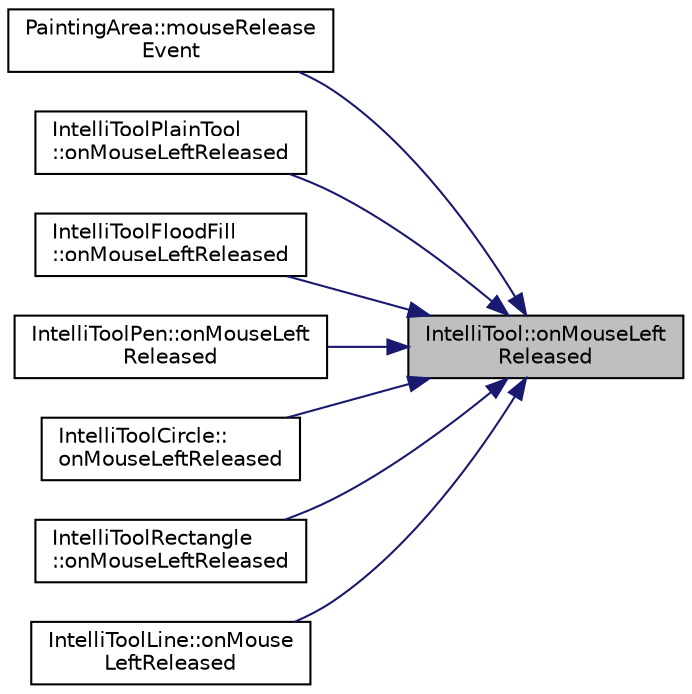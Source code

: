digraph "IntelliTool::onMouseLeftReleased"
{
 // LATEX_PDF_SIZE
  edge [fontname="Helvetica",fontsize="10",labelfontname="Helvetica",labelfontsize="10"];
  node [fontname="Helvetica",fontsize="10",shape=record];
  rankdir="RL";
  Node1 [label="IntelliTool::onMouseLeft\lReleased",height=0.2,width=0.4,color="black", fillcolor="grey75", style="filled", fontcolor="black",tooltip="A function managing the left click Released of a Mouse. Call this in child classes!"];
  Node1 -> Node2 [dir="back",color="midnightblue",fontsize="10",style="solid",fontname="Helvetica"];
  Node2 [label="PaintingArea::mouseRelease\lEvent",height=0.2,width=0.4,color="black", fillcolor="white", style="filled",URL="$class_painting_area.html#a35b5df914acb608cc29717659793359c",tooltip=" "];
  Node1 -> Node3 [dir="back",color="midnightblue",fontsize="10",style="solid",fontname="Helvetica"];
  Node3 [label="IntelliToolPlainTool\l::onMouseLeftReleased",height=0.2,width=0.4,color="black", fillcolor="white", style="filled",URL="$class_intelli_tool_plain_tool.html#ac23f5d0f07e42fd7c2ea3fc1347da400",tooltip="A function managing the left click Released of a Mouse. Call this in child classes!"];
  Node1 -> Node4 [dir="back",color="midnightblue",fontsize="10",style="solid",fontname="Helvetica"];
  Node4 [label="IntelliToolFloodFill\l::onMouseLeftReleased",height=0.2,width=0.4,color="black", fillcolor="white", style="filled",URL="$class_intelli_tool_flood_fill.html#a7438ef96c6c36068bce76e2364e8594c",tooltip="A function managing the left click Released of a Mouse. Call this in child classes!"];
  Node1 -> Node5 [dir="back",color="midnightblue",fontsize="10",style="solid",fontname="Helvetica"];
  Node5 [label="IntelliToolPen::onMouseLeft\lReleased",height=0.2,width=0.4,color="black", fillcolor="white", style="filled",URL="$class_intelli_tool_pen.html#abda7a22b9766fa4ad254324a53cab94d",tooltip="A function managing the left click Released of a Mouse. Call this in child classes!"];
  Node1 -> Node6 [dir="back",color="midnightblue",fontsize="10",style="solid",fontname="Helvetica"];
  Node6 [label="IntelliToolCircle::\lonMouseLeftReleased",height=0.2,width=0.4,color="black", fillcolor="white", style="filled",URL="$class_intelli_tool_circle.html#ad8e438ec997c57262b5efc2db4cee1a3",tooltip="A function managing the left click Released of a Mouse. Call this in child classes!"];
  Node1 -> Node7 [dir="back",color="midnightblue",fontsize="10",style="solid",fontname="Helvetica"];
  Node7 [label="IntelliToolRectangle\l::onMouseLeftReleased",height=0.2,width=0.4,color="black", fillcolor="white", style="filled",URL="$class_intelli_tool_rectangle.html#a94460e3ff1c19e80bde922c55f53cc43",tooltip="A function managing the left click Released of a Mouse. Call this in child classes!"];
  Node1 -> Node8 [dir="back",color="midnightblue",fontsize="10",style="solid",fontname="Helvetica"];
  Node8 [label="IntelliToolLine::onMouse\lLeftReleased",height=0.2,width=0.4,color="black", fillcolor="white", style="filled",URL="$class_intelli_tool_line.html#ac93f76ff20a1c111a403b298bab02482",tooltip="A function managing the left click Released of a Mouse. Call this in child classes!"];
}
